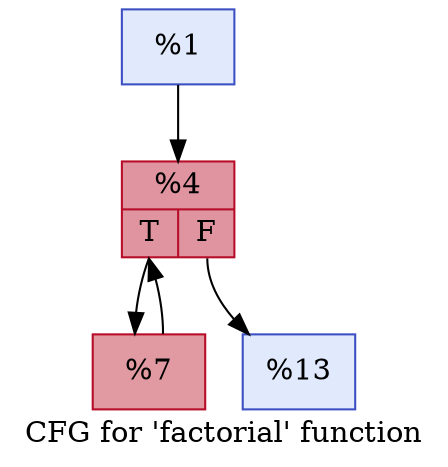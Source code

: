 digraph "CFG for 'factorial' function" {
	label="CFG for 'factorial' function";

	Node0x5606a470a5a0 [shape=record,color="#3d50c3ff", style=filled, fillcolor="#b9d0f970",label="{%1 }"];
	Node0x5606a470a5a0 -> Node0x5606a470ad80;
	Node0x5606a470ad80 [shape=record,color="#b70d28ff", style=filled, fillcolor="#b70d2870",label="{%4 |{<s0>T|<s1>F}}"];
	Node0x5606a470ad80:s0 -> Node0x5606a470af00;
	Node0x5606a470ad80:s1 -> Node0x5606a470af50;
	Node0x5606a470af00 [shape=record,color="#b70d28ff", style=filled, fillcolor="#bb1b2c70",label="{%7 }"];
	Node0x5606a470af00 -> Node0x5606a470ad80;
	Node0x5606a470af50 [shape=record,color="#3d50c3ff", style=filled, fillcolor="#b9d0f970",label="{%13 }"];
}
